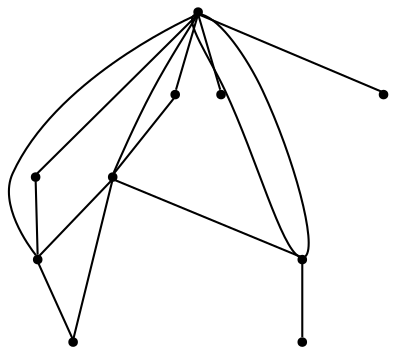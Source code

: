 graph {
  node [shape=point,comment="{\"directed\":false,\"doi\":\"10.4230/LIPIcs.GD.2024.9\",\"figure\":\"3 (2)\"}"]

  v0 [pos="1412.8662504119243,1124.0922099251488"]
  v1 [pos="1339.6201651553029,1252.2415468677116"]
  v2 [pos="1064.9478542094014,1270.5491853932053"]
  v3 [pos="1376.2439073374535,1160.705611349846"]
  v4 [pos="1321.3085166495403,904.4060791272657"]
  v5 [pos="1119.8821001728493,959.3275959315984"]
  v6 [pos="1064.9478542094014,1160.705611349846"]
  v7 [pos="1284.6860463834623,1050.8637539813967"]
  v8 [pos="1266.3740798986814,1124.0922099251488"]
  v9 [pos="1339.6201651553029,977.6352344570923"]

  v0 -- v1 [id="-2",pos="1412.8662504119243,1124.0922099251488 1339.6201651553029,1252.2415468677116 1339.6201651553029,1252.2415468677116 1339.6201651553029,1252.2415468677116"]
  v0 -- v4 [id="-4",pos="1412.8662504119243,1124.0922099251488 1385.3987140574768,968.4814151943453 1385.3987140574768,968.4814151943453 1385.3987140574768,968.4814151943453 1321.3085166495403,904.4060791272657 1321.3085166495403,904.4060791272657 1321.3085166495403,904.4060791272657"]
  v2 -- v1 [id="-5",pos="1064.9478542094014,1270.5491853932053 1339.6201651553029,1252.2415468677116 1339.6201651553029,1252.2415468677116 1339.6201651553029,1252.2415468677116"]
  v6 -- v9 [id="-6",pos="1064.9478542094014,1160.705611349846 1339.6201651553029,977.6352344570923 1339.6201651553029,977.6352344570923 1339.6201651553029,977.6352344570923"]
  v6 -- v4 [id="-8",pos="1064.9478542094014,1160.705611349846 1321.3085166495403,904.4060791272657 1321.3085166495403,904.4060791272657 1321.3085166495403,904.4060791272657"]
  v6 -- v4 [id="-9",pos="1064.9478542094014,1160.705611349846 1092.414500222598,931.8666467877754 1092.414500222598,931.8666467877754 1092.414500222598,931.8666467877754 1321.3085166495403,904.4060791272657 1321.3085166495403,904.4060791272657 1321.3085166495403,904.4060791272657"]
  v6 -- v8 [id="-10",pos="1064.9478542094014,1160.705611349846 1266.3740798986814,1124.0922099251488 1266.3740798986814,1124.0922099251488 1266.3740798986814,1124.0922099251488"]
  v6 -- v2 [id="-12",pos="1064.9478542094014,1160.705611349846 1064.9478542094014,1270.5491853932053 1064.9478542094014,1270.5491853932053 1064.9478542094014,1270.5491853932053"]
  v6 -- v7 [id="-13",pos="1064.9478542094014,1160.705611349846 1284.6860463834623,1050.8637539813967 1284.6860463834623,1050.8637539813967 1284.6860463834623,1050.8637539813967"]
  v6 -- v0 [id="-16",pos="1064.9478542094014,1160.705611349846 1412.8662504119243,1124.0922099251488 1412.8662504119243,1124.0922099251488 1412.8662504119243,1124.0922099251488"]
  v6 -- v1 [id="-18",pos="1064.9478542094014,1160.705611349846 1339.6201651553029,1252.2415468677116 1339.6201651553029,1252.2415468677116 1339.6201651553029,1252.2415468677116"]
  v8 -- v0 [id="-19",pos="1266.3740798986814,1124.0922099251488 1412.8662504119243,1124.0922099251488 1412.8662504119243,1124.0922099251488 1412.8662504119243,1124.0922099251488"]
  v4 -- v5 [id="-21",pos="1321.3085166495403,904.4060791272657 1119.8821001728493,959.3275959315984 1119.8821001728493,959.3275959315984 1119.8821001728493,959.3275959315984"]
  v1 -- v3 [id="-23",pos="1339.6201651553029,1252.2415468677116 1376.2439073374535,1160.705611349846 1376.2439073374535,1160.705611349846 1376.2439073374535,1160.705611349846"]
  v3 -- v0 [id="-24",pos="1376.2439073374535,1160.705611349846 1412.8662504119243,1124.0922099251488 1412.8662504119243,1124.0922099251488 1412.8662504119243,1124.0922099251488"]
}